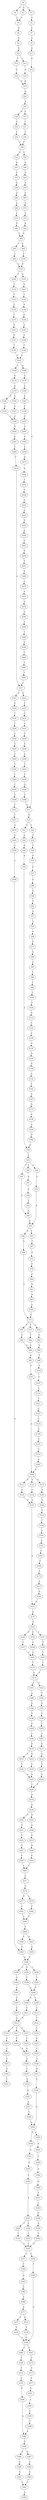 strict digraph  {
	S0 -> S1 [ label = G ];
	S0 -> S2 [ label = G ];
	S0 -> S3 [ label = C ];
	S1 -> S4 [ label = C ];
	S2 -> S4 [ label = C ];
	S3 -> S5 [ label = G ];
	S4 -> S6 [ label = A ];
	S5 -> S7 [ label = T ];
	S6 -> S8 [ label = G ];
	S7 -> S9 [ label = G ];
	S8 -> S10 [ label = G ];
	S9 -> S11 [ label = G ];
	S10 -> S12 [ label = C ];
	S10 -> S13 [ label = T ];
	S11 -> S14 [ label = A ];
	S12 -> S15 [ label = A ];
	S13 -> S16 [ label = A ];
	S14 -> S17 [ label = G ];
	S15 -> S18 [ label = G ];
	S16 -> S18 [ label = G ];
	S17 -> S19 [ label = G ];
	S18 -> S20 [ label = A ];
	S19 -> S21 [ label = A ];
	S19 -> S22 [ label = T ];
	S20 -> S23 [ label = A ];
	S21 -> S24 [ label = A ];
	S22 -> S25 [ label = T ];
	S23 -> S26 [ label = G ];
	S23 -> S27 [ label = C ];
	S24 -> S28 [ label = G ];
	S25 -> S29 [ label = T ];
	S26 -> S30 [ label = G ];
	S27 -> S31 [ label = T ];
	S28 -> S32 [ label = G ];
	S29 -> S33 [ label = A ];
	S30 -> S34 [ label = T ];
	S31 -> S35 [ label = T ];
	S32 -> S36 [ label = A ];
	S33 -> S37 [ label = A ];
	S34 -> S38 [ label = C ];
	S35 -> S38 [ label = C ];
	S36 -> S39 [ label = A ];
	S37 -> S40 [ label = A ];
	S38 -> S41 [ label = A ];
	S38 -> S42 [ label = G ];
	S39 -> S43 [ label = T ];
	S39 -> S44 [ label = C ];
	S39 -> S45 [ label = T ];
	S40 -> S46 [ label = G ];
	S41 -> S47 [ label = A ];
	S42 -> S48 [ label = C ];
	S43 -> S49 [ label = A ];
	S44 -> S50 [ label = A ];
	S45 -> S51 [ label = A ];
	S46 -> S52 [ label = T ];
	S47 -> S53 [ label = C ];
	S48 -> S54 [ label = A ];
	S49 -> S55 [ label = G ];
	S50 -> S55 [ label = G ];
	S51 -> S56 [ label = G ];
	S52 -> S57 [ label = A ];
	S53 -> S58 [ label = G ];
	S54 -> S59 [ label = A ];
	S55 -> S60 [ label = G ];
	S55 -> S61 [ label = T ];
	S56 -> S62 [ label = T ];
	S57 -> S63 [ label = A ];
	S58 -> S64 [ label = A ];
	S59 -> S65 [ label = C ];
	S60 -> S66 [ label = A ];
	S61 -> S67 [ label = T ];
	S62 -> S49 [ label = A ];
	S63 -> S68 [ label = A ];
	S64 -> S69 [ label = A ];
	S65 -> S70 [ label = G ];
	S66 -> S71 [ label = C ];
	S67 -> S72 [ label = A ];
	S68 -> S73 [ label = G ];
	S69 -> S74 [ label = C ];
	S70 -> S75 [ label = T ];
	S71 -> S76 [ label = C ];
	S71 -> S77 [ label = T ];
	S71 -> S78 [ label = A ];
	S72 -> S79 [ label = T ];
	S73 -> S80 [ label = A ];
	S74 -> S81 [ label = G ];
	S75 -> S82 [ label = G ];
	S76 -> S83 [ label = T ];
	S77 -> S84 [ label = T ];
	S78 -> S85 [ label = T ];
	S79 -> S86 [ label = C ];
	S80 -> S87 [ label = T ];
	S81 -> S88 [ label = G ];
	S82 -> S88 [ label = G ];
	S83 -> S89 [ label = A ];
	S84 -> S89 [ label = A ];
	S85 -> S90 [ label = G ];
	S86 -> S91 [ label = A ];
	S87 -> S92 [ label = C ];
	S88 -> S93 [ label = T ];
	S88 -> S94 [ label = C ];
	S89 -> S95 [ label = G ];
	S90 -> S96 [ label = T ];
	S91 -> S97 [ label = A ];
	S92 -> S98 [ label = T ];
	S93 -> S99 [ label = C ];
	S94 -> S100 [ label = C ];
	S95 -> S101 [ label = A ];
	S96 -> S102 [ label = T ];
	S97 -> S103 [ label = A ];
	S98 -> S104 [ label = T ];
	S99 -> S105 [ label = G ];
	S100 -> S105 [ label = G ];
	S101 -> S106 [ label = A ];
	S102 -> S107 [ label = C ];
	S103 -> S71 [ label = C ];
	S104 -> S108 [ label = T ];
	S105 -> S109 [ label = T ];
	S105 -> S110 [ label = C ];
	S106 -> S111 [ label = C ];
	S106 -> S112 [ label = A ];
	S106 -> S113 [ label = G ];
	S107 -> S114 [ label = C ];
	S108 -> S115 [ label = G ];
	S109 -> S116 [ label = T ];
	S110 -> S117 [ label = A ];
	S111 -> S118 [ label = C ];
	S112 -> S119 [ label = C ];
	S113 -> S120 [ label = A ];
	S114 -> S121 [ label = T ];
	S115 -> S122 [ label = A ];
	S116 -> S123 [ label = T ];
	S117 -> S124 [ label = T ];
	S118 -> S125 [ label = G ];
	S119 -> S125 [ label = G ];
	S120 -> S126 [ label = G ];
	S121 -> S127 [ label = C ];
	S122 -> S128 [ label = A ];
	S123 -> S129 [ label = C ];
	S124 -> S130 [ label = A ];
	S125 -> S131 [ label = G ];
	S126 -> S132 [ label = A ];
	S127 -> S133 [ label = C ];
	S128 -> S134 [ label = G ];
	S129 -> S135 [ label = T ];
	S130 -> S136 [ label = C ];
	S131 -> S137 [ label = A ];
	S132 -> S138 [ label = T ];
	S133 -> S139 [ label = A ];
	S134 -> S140 [ label = G ];
	S135 -> S141 [ label = A ];
	S136 -> S142 [ label = A ];
	S137 -> S143 [ label = A ];
	S138 -> S144 [ label = A ];
	S139 -> S145 [ label = A ];
	S140 -> S146 [ label = G ];
	S141 -> S147 [ label = G ];
	S142 -> S148 [ label = A ];
	S143 -> S149 [ label = C ];
	S143 -> S150 [ label = G ];
	S143 -> S151 [ label = T ];
	S144 -> S152 [ label = G ];
	S145 -> S153 [ label = A ];
	S146 -> S154 [ label = G ];
	S147 -> S155 [ label = T ];
	S148 -> S156 [ label = T ];
	S149 -> S157 [ label = T ];
	S150 -> S158 [ label = T ];
	S151 -> S159 [ label = T ];
	S152 -> S160 [ label = A ];
	S153 -> S161 [ label = A ];
	S154 -> S162 [ label = T ];
	S155 -> S163 [ label = C ];
	S156 -> S163 [ label = C ];
	S157 -> S164 [ label = G ];
	S158 -> S164 [ label = G ];
	S159 -> S165 [ label = C ];
	S160 -> S166 [ label = C ];
	S161 -> S106 [ label = A ];
	S162 -> S167 [ label = A ];
	S163 -> S168 [ label = A ];
	S163 -> S169 [ label = G ];
	S164 -> S170 [ label = T ];
	S165 -> S171 [ label = T ];
	S166 -> S172 [ label = T ];
	S167 -> S173 [ label = G ];
	S168 -> S174 [ label = G ];
	S169 -> S175 [ label = A ];
	S170 -> S176 [ label = A ];
	S171 -> S176 [ label = A ];
	S172 -> S177 [ label = A ];
	S173 -> S178 [ label = G ];
	S174 -> S179 [ label = A ];
	S175 -> S180 [ label = C ];
	S176 -> S181 [ label = A ];
	S176 -> S182 [ label = G ];
	S177 -> S183 [ label = G ];
	S178 -> S184 [ label = A ];
	S179 -> S185 [ label = A ];
	S179 -> S186 [ label = G ];
	S180 -> S187 [ label = C ];
	S181 -> S188 [ label = A ];
	S182 -> S189 [ label = T ];
	S183 -> S131 [ label = G ];
	S184 -> S190 [ label = G ];
	S185 -> S191 [ label = A ];
	S186 -> S192 [ label = A ];
	S187 -> S193 [ label = T ];
	S188 -> S194 [ label = A ];
	S189 -> S195 [ label = G ];
	S190 -> S36 [ label = A ];
	S191 -> S196 [ label = C ];
	S192 -> S196 [ label = C ];
	S193 -> S197 [ label = C ];
	S194 -> S198 [ label = G ];
	S195 -> S199 [ label = C ];
	S196 -> S200 [ label = G ];
	S197 -> S201 [ label = A ];
	S198 -> S202 [ label = A ];
	S199 -> S203 [ label = T ];
	S200 -> S204 [ label = A ];
	S201 -> S205 [ label = T ];
	S202 -> S206 [ label = T ];
	S203 -> S207 [ label = T ];
	S204 -> S208 [ label = C ];
	S205 -> S209 [ label = A ];
	S206 -> S210 [ label = A ];
	S207 -> S211 [ label = G ];
	S208 -> S212 [ label = T ];
	S209 -> S213 [ label = G ];
	S210 -> S214 [ label = G ];
	S210 -> S215 [ label = A ];
	S211 -> S216 [ label = A ];
	S212 -> S217 [ label = A ];
	S213 -> S218 [ label = A ];
	S214 -> S219 [ label = C ];
	S215 -> S220 [ label = C ];
	S216 -> S221 [ label = A ];
	S217 -> S222 [ label = G ];
	S217 -> S223 [ label = A ];
	S218 -> S224 [ label = A ];
	S219 -> S225 [ label = A ];
	S220 -> S225 [ label = A ];
	S221 -> S226 [ label = A ];
	S222 -> S227 [ label = T ];
	S223 -> S228 [ label = G ];
	S224 -> S229 [ label = T ];
	S225 -> S230 [ label = T ];
	S226 -> S230 [ label = T ];
	S227 -> S231 [ label = C ];
	S228 -> S232 [ label = T ];
	S229 -> S233 [ label = A ];
	S230 -> S234 [ label = A ];
	S231 -> S235 [ label = C ];
	S232 -> S236 [ label = T ];
	S233 -> S237 [ label = G ];
	S234 -> S238 [ label = G ];
	S235 -> S239 [ label = T ];
	S236 -> S240 [ label = G ];
	S237 -> S241 [ label = G ];
	S238 -> S242 [ label = G ];
	S238 -> S243 [ label = A ];
	S239 -> S244 [ label = C ];
	S240 -> S245 [ label = A ];
	S241 -> S246 [ label = A ];
	S242 -> S247 [ label = C ];
	S243 -> S248 [ label = A ];
	S244 -> S249 [ label = C ];
	S245 -> S250 [ label = C ];
	S246 -> S251 [ label = G ];
	S247 -> S252 [ label = T ];
	S248 -> S253 [ label = G ];
	S249 -> S254 [ label = T ];
	S250 -> S255 [ label = T ];
	S251 -> S256 [ label = G ];
	S252 -> S257 [ label = C ];
	S253 -> S258 [ label = G ];
	S254 -> S259 [ label = T ];
	S255 -> S260 [ label = T ];
	S256 -> S261 [ label = T ];
	S257 -> S262 [ label = C ];
	S258 -> S263 [ label = C ];
	S259 -> S264 [ label = A ];
	S260 -> S265 [ label = T ];
	S261 -> S266 [ label = G ];
	S262 -> S267 [ label = C ];
	S263 -> S267 [ label = C ];
	S264 -> S268 [ label = A ];
	S265 -> S269 [ label = G ];
	S266 -> S270 [ label = C ];
	S267 -> S271 [ label = A ];
	S268 -> S17 [ label = G ];
	S269 -> S272 [ label = T ];
	S270 -> S273 [ label = A ];
	S271 -> S274 [ label = A ];
	S272 -> S275 [ label = T ];
	S273 -> S276 [ label = C ];
	S274 -> S277 [ label = G ];
	S274 -> S278 [ label = C ];
	S275 -> S279 [ label = A ];
	S276 -> S280 [ label = A ];
	S277 -> S281 [ label = T ];
	S278 -> S282 [ label = T ];
	S279 -> S283 [ label = G ];
	S280 -> S284 [ label = C ];
	S281 -> S285 [ label = T ];
	S282 -> S285 [ label = T ];
	S283 -> S286 [ label = C ];
	S284 -> S287 [ label = T ];
	S285 -> S288 [ label = G ];
	S286 -> S289 [ label = C ];
	S287 -> S290 [ label = G ];
	S288 -> S291 [ label = G ];
	S288 -> S292 [ label = C ];
	S289 -> S293 [ label = A ];
	S290 -> S294 [ label = C ];
	S291 -> S295 [ label = A ];
	S292 -> S293 [ label = A ];
	S293 -> S296 [ label = G ];
	S294 -> S297 [ label = T ];
	S295 -> S296 [ label = G ];
	S296 -> S298 [ label = C ];
	S296 -> S299 [ label = T ];
	S296 -> S300 [ label = G ];
	S297 -> S301 [ label = T ];
	S298 -> S302 [ label = T ];
	S299 -> S303 [ label = T ];
	S300 -> S304 [ label = T ];
	S301 -> S217 [ label = A ];
	S302 -> S305 [ label = C ];
	S303 -> S306 [ label = A ];
	S304 -> S306 [ label = A ];
	S305 -> S307 [ label = T ];
	S306 -> S308 [ label = G ];
	S306 -> S309 [ label = A ];
	S307 -> S310 [ label = C ];
	S308 -> S311 [ label = C ];
	S309 -> S312 [ label = C ];
	S310 -> S313 [ label = A ];
	S311 -> S313 [ label = A ];
	S312 -> S314 [ label = T ];
	S313 -> S315 [ label = C ];
	S313 -> S316 [ label = T ];
	S313 -> S317 [ label = T ];
	S314 -> S318 [ label = C ];
	S315 -> S319 [ label = T ];
	S316 -> S320 [ label = A ];
	S317 -> S321 [ label = T ];
	S318 -> S322 [ label = A ];
	S319 -> S323 [ label = A ];
	S320 -> S324 [ label = C ];
	S321 -> S323 [ label = A ];
	S322 -> S325 [ label = C ];
	S323 -> S326 [ label = C ];
	S324 -> S327 [ label = G ];
	S325 -> S328 [ label = A ];
	S326 -> S329 [ label = C ];
	S327 -> S330 [ label = G ];
	S328 -> S331 [ label = G ];
	S329 -> S332 [ label = A ];
	S330 -> S333 [ label = T ];
	S331 -> S334 [ label = A ];
	S332 -> S335 [ label = G ];
	S334 -> S336 [ label = G ];
	S335 -> S337 [ label = A ];
	S336 -> S338 [ label = G ];
	S336 -> S339 [ label = C ];
	S337 -> S340 [ label = A ];
	S338 -> S341 [ label = G ];
	S339 -> S342 [ label = G ];
	S340 -> S336 [ label = G ];
	S341 -> S343 [ label = G ];
	S342 -> S344 [ label = T ];
	S343 -> S345 [ label = C ];
	S344 -> S346 [ label = A ];
	S345 -> S347 [ label = A ];
	S346 -> S348 [ label = G ];
	S347 -> S349 [ label = C ];
	S347 -> S350 [ label = T ];
	S348 -> S351 [ label = G ];
	S349 -> S352 [ label = T ];
	S350 -> S353 [ label = T ];
	S351 -> S354 [ label = A ];
	S352 -> S355 [ label = C ];
	S353 -> S355 [ label = C ];
	S354 -> S356 [ label = G ];
	S355 -> S357 [ label = C ];
	S355 -> S358 [ label = T ];
	S356 -> S359 [ label = G ];
	S357 -> S360 [ label = C ];
	S358 -> S361 [ label = T ];
	S359 -> S362 [ label = T ];
	S360 -> S363 [ label = A ];
	S361 -> S364 [ label = G ];
	S362 -> S355 [ label = C ];
	S363 -> S365 [ label = A ];
	S364 -> S366 [ label = C ];
	S364 -> S367 [ label = T ];
	S365 -> S368 [ label = A ];
	S366 -> S369 [ label = T ];
	S367 -> S370 [ label = T ];
	S368 -> S371 [ label = A ];
	S369 -> S372 [ label = T ];
	S370 -> S373 [ label = A ];
	S371 -> S374 [ label = G ];
	S371 -> S375 [ label = A ];
	S372 -> S376 [ label = T ];
	S373 -> S377 [ label = C ];
	S374 -> S378 [ label = T ];
	S375 -> S379 [ label = T ];
	S376 -> S380 [ label = T ];
	S377 -> S381 [ label = C ];
	S378 -> S364 [ label = G ];
	S379 -> S364 [ label = G ];
	S380 -> S382 [ label = A ];
	S381 -> S383 [ label = A ];
	S382 -> S384 [ label = G ];
	S383 -> S385 [ label = C ];
	S384 -> S386 [ label = A ];
	S384 -> S387 [ label = G ];
	S385 -> S388 [ label = T ];
	S386 -> S389 [ label = C ];
	S387 -> S390 [ label = A ];
	S388 -> S382 [ label = A ];
	S389 -> S391 [ label = G ];
	S390 -> S392 [ label = G ];
	S391 -> S393 [ label = T ];
	S392 -> S393 [ label = T ];
	S393 -> S394 [ label = A ];
}
